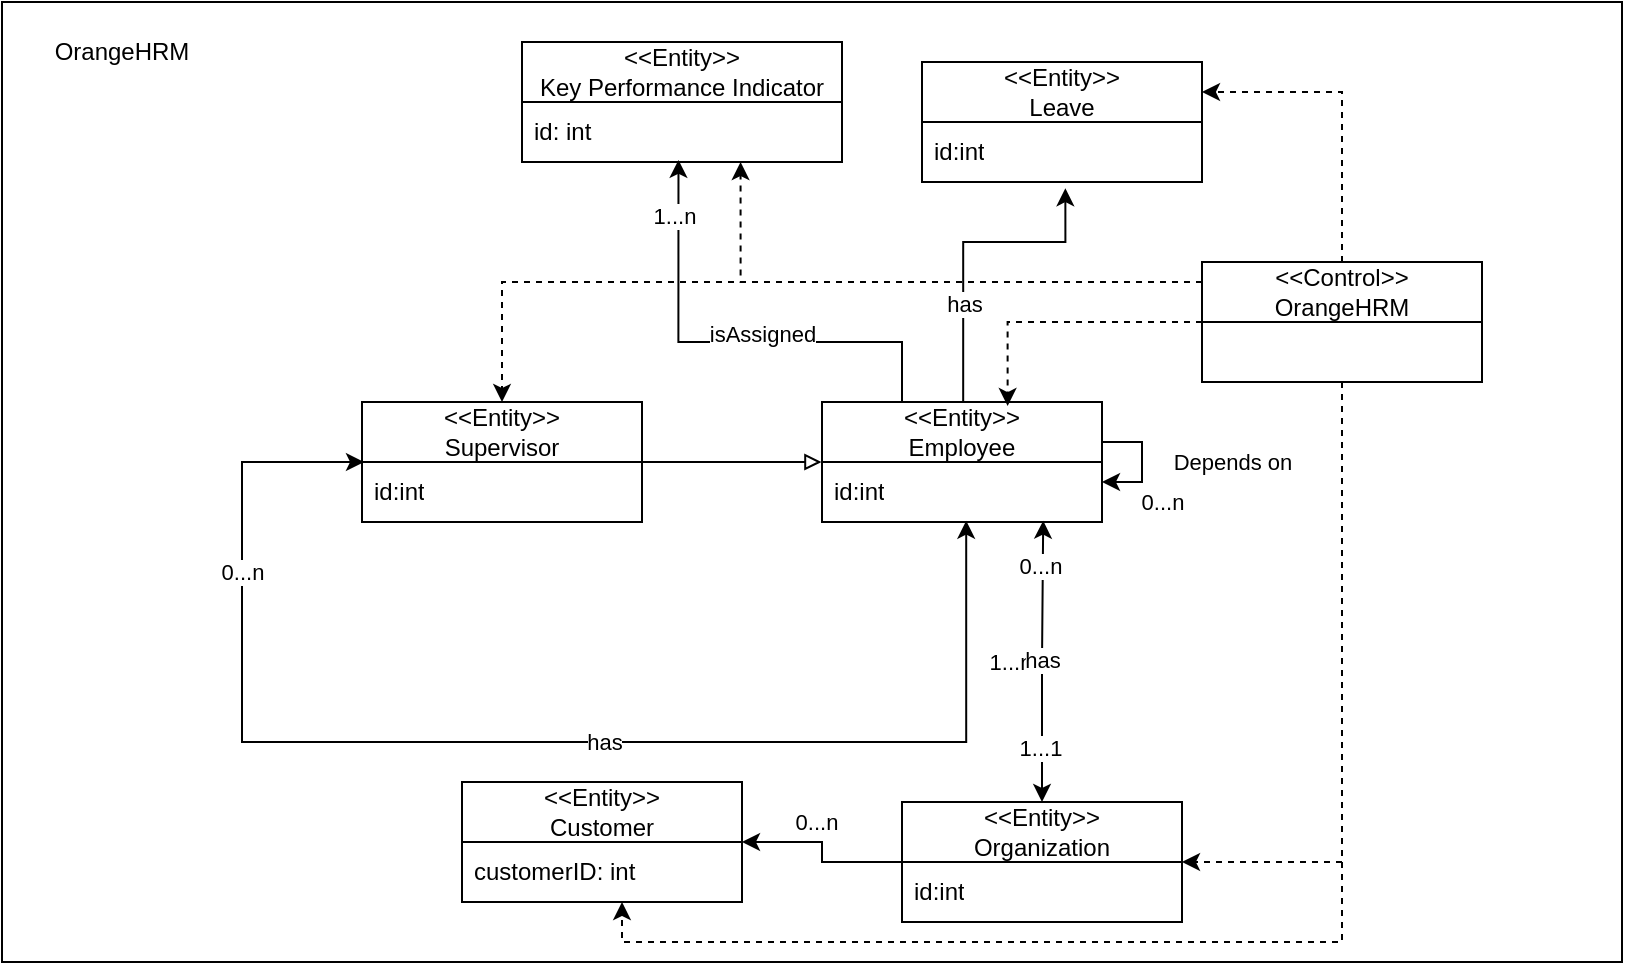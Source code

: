 <mxfile version="24.1.0" type="device">
  <diagram name="Seite-1" id="T8kUpKk5uT6TYN9VajuS">
    <mxGraphModel dx="1430" dy="763" grid="1" gridSize="10" guides="1" tooltips="1" connect="1" arrows="1" fold="1" page="1" pageScale="1" pageWidth="827" pageHeight="1169" math="0" shadow="0">
      <root>
        <mxCell id="0" />
        <mxCell id="1" parent="0" />
        <mxCell id="eahgXWWQLo00gc5rRMP3-1" value="" style="rounded=0;whiteSpace=wrap;html=1;" vertex="1" parent="1">
          <mxGeometry x="270" y="200" width="810" height="480" as="geometry" />
        </mxCell>
        <mxCell id="eahgXWWQLo00gc5rRMP3-2" value="OrangeHRM" style="text;html=1;align=center;verticalAlign=middle;whiteSpace=wrap;rounded=0;" vertex="1" parent="1">
          <mxGeometry x="300" y="210" width="60" height="30" as="geometry" />
        </mxCell>
        <mxCell id="eahgXWWQLo00gc5rRMP3-3" style="edgeStyle=orthogonalEdgeStyle;rounded=0;orthogonalLoop=1;jettySize=auto;html=1;entryX=0.512;entryY=1.103;entryDx=0;entryDy=0;entryPerimeter=0;" edge="1" parent="1" target="eahgXWWQLo00gc5rRMP3-18">
          <mxGeometry relative="1" as="geometry">
            <mxPoint x="750.589" y="400" as="sourcePoint" />
            <mxPoint x="870" y="322.58" as="targetPoint" />
            <Array as="points">
              <mxPoint x="751" y="320" />
              <mxPoint x="802" y="320" />
            </Array>
          </mxGeometry>
        </mxCell>
        <mxCell id="eahgXWWQLo00gc5rRMP3-4" value="has" style="edgeLabel;html=1;align=center;verticalAlign=middle;resizable=0;points=[];" vertex="1" connectable="0" parent="eahgXWWQLo00gc5rRMP3-3">
          <mxGeometry x="-0.374" relative="1" as="geometry">
            <mxPoint as="offset" />
          </mxGeometry>
        </mxCell>
        <mxCell id="eahgXWWQLo00gc5rRMP3-5" value="&lt;div&gt;&amp;lt;&amp;lt;Entity&amp;gt;&amp;gt;&lt;/div&gt;Employee" style="swimlane;fontStyle=0;childLayout=stackLayout;horizontal=1;startSize=30;horizontalStack=0;resizeParent=1;resizeParentMax=0;resizeLast=0;collapsible=1;marginBottom=0;whiteSpace=wrap;html=1;" vertex="1" parent="1">
          <mxGeometry x="680" y="400" width="140" height="60" as="geometry" />
        </mxCell>
        <mxCell id="eahgXWWQLo00gc5rRMP3-6" value="id:int" style="text;strokeColor=none;fillColor=none;align=left;verticalAlign=middle;spacingLeft=4;spacingRight=4;overflow=hidden;points=[[0,0.5],[1,0.5]];portConstraint=eastwest;rotatable=0;whiteSpace=wrap;html=1;" vertex="1" parent="eahgXWWQLo00gc5rRMP3-5">
          <mxGeometry y="30" width="140" height="30" as="geometry" />
        </mxCell>
        <mxCell id="eahgXWWQLo00gc5rRMP3-7" value="&lt;div&gt;&amp;lt;&amp;lt;Entity&amp;gt;&amp;gt;&lt;/div&gt;Supervisor" style="swimlane;fontStyle=0;childLayout=stackLayout;horizontal=1;startSize=30;horizontalStack=0;resizeParent=1;resizeParentMax=0;resizeLast=0;collapsible=1;marginBottom=0;whiteSpace=wrap;html=1;" vertex="1" parent="1">
          <mxGeometry x="450" y="400" width="140" height="60" as="geometry" />
        </mxCell>
        <mxCell id="eahgXWWQLo00gc5rRMP3-8" value="id:int" style="text;strokeColor=none;fillColor=none;align=left;verticalAlign=middle;spacingLeft=4;spacingRight=4;overflow=hidden;points=[[0,0.5],[1,0.5]];portConstraint=eastwest;rotatable=0;whiteSpace=wrap;html=1;" vertex="1" parent="eahgXWWQLo00gc5rRMP3-7">
          <mxGeometry y="30" width="140" height="30" as="geometry" />
        </mxCell>
        <mxCell id="eahgXWWQLo00gc5rRMP3-9" style="edgeStyle=orthogonalEdgeStyle;rounded=0;orthogonalLoop=1;jettySize=auto;html=1;entryX=-0.002;entryY=0;entryDx=0;entryDy=0;entryPerimeter=0;endArrow=block;endFill=0;strokeWidth=1;" edge="1" parent="1" source="eahgXWWQLo00gc5rRMP3-7" target="eahgXWWQLo00gc5rRMP3-6">
          <mxGeometry relative="1" as="geometry">
            <Array as="points">
              <mxPoint x="620" y="430" />
              <mxPoint x="620" y="430" />
            </Array>
          </mxGeometry>
        </mxCell>
        <mxCell id="eahgXWWQLo00gc5rRMP3-10" style="edgeStyle=orthogonalEdgeStyle;rounded=0;orthogonalLoop=1;jettySize=auto;html=1;startArrow=classic;startFill=1;exitX=0.515;exitY=0.978;exitDx=0;exitDy=0;exitPerimeter=0;" edge="1" parent="1" source="eahgXWWQLo00gc5rRMP3-6">
          <mxGeometry relative="1" as="geometry">
            <mxPoint x="451" y="430" as="targetPoint" />
            <Array as="points">
              <mxPoint x="752" y="570" />
              <mxPoint x="390" y="570" />
              <mxPoint x="390" y="430" />
            </Array>
          </mxGeometry>
        </mxCell>
        <mxCell id="eahgXWWQLo00gc5rRMP3-11" value="has" style="edgeLabel;html=1;align=center;verticalAlign=middle;resizable=0;points=[];" vertex="1" connectable="0" parent="eahgXWWQLo00gc5rRMP3-10">
          <mxGeometry x="-0.288" y="-2" relative="1" as="geometry">
            <mxPoint x="-52" y="2" as="offset" />
          </mxGeometry>
        </mxCell>
        <mxCell id="eahgXWWQLo00gc5rRMP3-12" value="0...n" style="edgeLabel;html=1;align=center;verticalAlign=middle;resizable=0;points=[];" vertex="1" connectable="0" parent="eahgXWWQLo00gc5rRMP3-10">
          <mxGeometry x="0.736" y="-2" relative="1" as="geometry">
            <mxPoint x="-2" y="27" as="offset" />
          </mxGeometry>
        </mxCell>
        <mxCell id="eahgXWWQLo00gc5rRMP3-13" value="1...n" style="edgeLabel;html=1;align=center;verticalAlign=middle;resizable=0;points=[];" vertex="1" connectable="0" parent="eahgXWWQLo00gc5rRMP3-10">
          <mxGeometry x="-0.586" y="-1" relative="1" as="geometry">
            <mxPoint x="50" y="-39" as="offset" />
          </mxGeometry>
        </mxCell>
        <mxCell id="eahgXWWQLo00gc5rRMP3-14" style="edgeStyle=orthogonalEdgeStyle;rounded=0;orthogonalLoop=1;jettySize=auto;html=1;elbow=horizontal;" edge="1" parent="1" source="eahgXWWQLo00gc5rRMP3-5" target="eahgXWWQLo00gc5rRMP3-5">
          <mxGeometry relative="1" as="geometry" />
        </mxCell>
        <mxCell id="eahgXWWQLo00gc5rRMP3-15" value="Depends on" style="edgeLabel;html=1;align=center;verticalAlign=middle;resizable=0;points=[];" vertex="1" connectable="0" parent="eahgXWWQLo00gc5rRMP3-14">
          <mxGeometry x="-0.42" relative="1" as="geometry">
            <mxPoint x="47" y="10" as="offset" />
          </mxGeometry>
        </mxCell>
        <mxCell id="eahgXWWQLo00gc5rRMP3-16" value="0...n" style="edgeLabel;html=1;align=center;verticalAlign=middle;resizable=0;points=[];" vertex="1" connectable="0" parent="eahgXWWQLo00gc5rRMP3-14">
          <mxGeometry x="-0.667" y="3" relative="1" as="geometry">
            <mxPoint x="20" y="33" as="offset" />
          </mxGeometry>
        </mxCell>
        <mxCell id="eahgXWWQLo00gc5rRMP3-17" value="&lt;div&gt;&amp;lt;&amp;lt;Entity&amp;gt;&amp;gt;&lt;/div&gt;Leave" style="swimlane;fontStyle=0;childLayout=stackLayout;horizontal=1;startSize=30;horizontalStack=0;resizeParent=1;resizeParentMax=0;resizeLast=0;collapsible=1;marginBottom=0;whiteSpace=wrap;html=1;" vertex="1" parent="1">
          <mxGeometry x="730" y="230" width="140" height="60" as="geometry" />
        </mxCell>
        <mxCell id="eahgXWWQLo00gc5rRMP3-18" value="id:int" style="text;strokeColor=none;fillColor=none;align=left;verticalAlign=middle;spacingLeft=4;spacingRight=4;overflow=hidden;points=[[0,0.5],[1,0.5]];portConstraint=eastwest;rotatable=0;whiteSpace=wrap;html=1;" vertex="1" parent="eahgXWWQLo00gc5rRMP3-17">
          <mxGeometry y="30" width="140" height="30" as="geometry" />
        </mxCell>
        <mxCell id="eahgXWWQLo00gc5rRMP3-19" value="&lt;div&gt;&amp;lt;&amp;lt;Entity&amp;gt;&amp;gt;&lt;/div&gt;Customer" style="swimlane;fontStyle=0;childLayout=stackLayout;horizontal=1;startSize=30;horizontalStack=0;resizeParent=1;resizeParentMax=0;resizeLast=0;collapsible=1;marginBottom=0;whiteSpace=wrap;html=1;" vertex="1" parent="1">
          <mxGeometry x="500" y="590" width="140" height="60" as="geometry" />
        </mxCell>
        <mxCell id="eahgXWWQLo00gc5rRMP3-20" value="customerID: int" style="text;strokeColor=none;fillColor=none;align=left;verticalAlign=middle;spacingLeft=4;spacingRight=4;overflow=hidden;points=[[0,0.5],[1,0.5]];portConstraint=eastwest;rotatable=0;whiteSpace=wrap;html=1;" vertex="1" parent="eahgXWWQLo00gc5rRMP3-19">
          <mxGeometry y="30" width="140" height="30" as="geometry" />
        </mxCell>
        <mxCell id="eahgXWWQLo00gc5rRMP3-21" value="&lt;div&gt;&amp;lt;&amp;lt;Entity&amp;gt;&amp;gt;&lt;/div&gt;Key Performance Indicator" style="swimlane;fontStyle=0;childLayout=stackLayout;horizontal=1;startSize=30;horizontalStack=0;resizeParent=1;resizeParentMax=0;resizeLast=0;collapsible=1;marginBottom=0;whiteSpace=wrap;html=1;" vertex="1" parent="1">
          <mxGeometry x="530" y="220" width="160" height="60" as="geometry" />
        </mxCell>
        <mxCell id="eahgXWWQLo00gc5rRMP3-22" value="id: int" style="text;strokeColor=none;fillColor=none;align=left;verticalAlign=middle;spacingLeft=4;spacingRight=4;overflow=hidden;points=[[0,0.5],[1,0.5]];portConstraint=eastwest;rotatable=0;whiteSpace=wrap;html=1;" vertex="1" parent="eahgXWWQLo00gc5rRMP3-21">
          <mxGeometry y="30" width="160" height="30" as="geometry" />
        </mxCell>
        <mxCell id="eahgXWWQLo00gc5rRMP3-23" style="edgeStyle=orthogonalEdgeStyle;rounded=0;orthogonalLoop=1;jettySize=auto;html=1;entryX=0.489;entryY=0.965;entryDx=0;entryDy=0;entryPerimeter=0;" edge="1" parent="1" source="eahgXWWQLo00gc5rRMP3-5" target="eahgXWWQLo00gc5rRMP3-22">
          <mxGeometry relative="1" as="geometry">
            <Array as="points">
              <mxPoint x="720" y="370" />
              <mxPoint x="608" y="370" />
            </Array>
          </mxGeometry>
        </mxCell>
        <mxCell id="eahgXWWQLo00gc5rRMP3-24" value="isAssigned" style="edgeLabel;html=1;align=center;verticalAlign=middle;resizable=0;points=[];" vertex="1" connectable="0" parent="eahgXWWQLo00gc5rRMP3-23">
          <mxGeometry x="0.277" y="-2" relative="1" as="geometry">
            <mxPoint x="40" y="2" as="offset" />
          </mxGeometry>
        </mxCell>
        <mxCell id="eahgXWWQLo00gc5rRMP3-25" value="1...n" style="edgeLabel;html=1;align=center;verticalAlign=middle;resizable=0;points=[];" vertex="1" connectable="0" parent="eahgXWWQLo00gc5rRMP3-23">
          <mxGeometry x="0.763" y="2" relative="1" as="geometry">
            <mxPoint as="offset" />
          </mxGeometry>
        </mxCell>
        <mxCell id="eahgXWWQLo00gc5rRMP3-26" style="edgeStyle=orthogonalEdgeStyle;rounded=0;orthogonalLoop=1;jettySize=auto;html=1;entryX=1;entryY=0.5;entryDx=0;entryDy=0;" edge="1" parent="1" source="eahgXWWQLo00gc5rRMP3-28" target="eahgXWWQLo00gc5rRMP3-19">
          <mxGeometry relative="1" as="geometry" />
        </mxCell>
        <mxCell id="eahgXWWQLo00gc5rRMP3-27" value="0...n" style="edgeLabel;html=1;align=center;verticalAlign=middle;resizable=0;points=[];" vertex="1" connectable="0" parent="eahgXWWQLo00gc5rRMP3-26">
          <mxGeometry x="0.309" y="-2" relative="1" as="geometry">
            <mxPoint x="6" y="-8" as="offset" />
          </mxGeometry>
        </mxCell>
        <mxCell id="eahgXWWQLo00gc5rRMP3-28" value="&lt;div&gt;&amp;lt;&amp;lt;Entity&amp;gt;&amp;gt;&lt;/div&gt;Organization" style="swimlane;fontStyle=0;childLayout=stackLayout;horizontal=1;startSize=30;horizontalStack=0;resizeParent=1;resizeParentMax=0;resizeLast=0;collapsible=1;marginBottom=0;whiteSpace=wrap;html=1;" vertex="1" parent="1">
          <mxGeometry x="720" y="600" width="140" height="60" as="geometry" />
        </mxCell>
        <mxCell id="eahgXWWQLo00gc5rRMP3-29" value="id:int" style="text;strokeColor=none;fillColor=none;align=left;verticalAlign=middle;spacingLeft=4;spacingRight=4;overflow=hidden;points=[[0,0.5],[1,0.5]];portConstraint=eastwest;rotatable=0;whiteSpace=wrap;html=1;" vertex="1" parent="eahgXWWQLo00gc5rRMP3-28">
          <mxGeometry y="30" width="140" height="30" as="geometry" />
        </mxCell>
        <mxCell id="eahgXWWQLo00gc5rRMP3-30" style="edgeStyle=orthogonalEdgeStyle;rounded=0;orthogonalLoop=1;jettySize=auto;html=1;entryX=0.79;entryY=0.978;entryDx=0;entryDy=0;entryPerimeter=0;endArrow=classic;endFill=1;startArrow=classic;startFill=1;" edge="1" parent="1" source="eahgXWWQLo00gc5rRMP3-28" target="eahgXWWQLo00gc5rRMP3-6">
          <mxGeometry relative="1" as="geometry" />
        </mxCell>
        <mxCell id="eahgXWWQLo00gc5rRMP3-31" value="0...n" style="edgeLabel;html=1;align=center;verticalAlign=middle;resizable=0;points=[];" vertex="1" connectable="0" parent="eahgXWWQLo00gc5rRMP3-30">
          <mxGeometry x="0.676" y="2" relative="1" as="geometry">
            <mxPoint as="offset" />
          </mxGeometry>
        </mxCell>
        <mxCell id="eahgXWWQLo00gc5rRMP3-32" value="1...1" style="edgeLabel;html=1;align=center;verticalAlign=middle;resizable=0;points=[];" vertex="1" connectable="0" parent="eahgXWWQLo00gc5rRMP3-30">
          <mxGeometry x="-0.615" y="1" relative="1" as="geometry">
            <mxPoint as="offset" />
          </mxGeometry>
        </mxCell>
        <mxCell id="eahgXWWQLo00gc5rRMP3-33" value="has" style="edgeLabel;html=1;align=center;verticalAlign=middle;resizable=0;points=[];" vertex="1" connectable="0" parent="eahgXWWQLo00gc5rRMP3-30">
          <mxGeometry x="0.148" y="3" relative="1" as="geometry">
            <mxPoint x="2" y="9" as="offset" />
          </mxGeometry>
        </mxCell>
        <mxCell id="eahgXWWQLo00gc5rRMP3-37" style="edgeStyle=orthogonalEdgeStyle;rounded=0;orthogonalLoop=1;jettySize=auto;html=1;entryX=1;entryY=0.25;entryDx=0;entryDy=0;dashed=1;" edge="1" parent="1" source="eahgXWWQLo00gc5rRMP3-34" target="eahgXWWQLo00gc5rRMP3-17">
          <mxGeometry relative="1" as="geometry" />
        </mxCell>
        <mxCell id="eahgXWWQLo00gc5rRMP3-38" style="edgeStyle=orthogonalEdgeStyle;rounded=0;orthogonalLoop=1;jettySize=auto;html=1;entryX=1;entryY=0.5;entryDx=0;entryDy=0;dashed=1;" edge="1" parent="1" source="eahgXWWQLo00gc5rRMP3-34" target="eahgXWWQLo00gc5rRMP3-28">
          <mxGeometry relative="1" as="geometry">
            <Array as="points">
              <mxPoint x="940" y="630" />
            </Array>
          </mxGeometry>
        </mxCell>
        <mxCell id="eahgXWWQLo00gc5rRMP3-39" style="edgeStyle=orthogonalEdgeStyle;rounded=0;orthogonalLoop=1;jettySize=auto;html=1;dashed=1;" edge="1" parent="1" source="eahgXWWQLo00gc5rRMP3-34" target="eahgXWWQLo00gc5rRMP3-19">
          <mxGeometry relative="1" as="geometry">
            <Array as="points">
              <mxPoint x="940" y="670" />
              <mxPoint x="580" y="670" />
            </Array>
          </mxGeometry>
        </mxCell>
        <mxCell id="eahgXWWQLo00gc5rRMP3-40" style="edgeStyle=orthogonalEdgeStyle;rounded=0;orthogonalLoop=1;jettySize=auto;html=1;entryX=0.5;entryY=0;entryDx=0;entryDy=0;dashed=1;" edge="1" parent="1" source="eahgXWWQLo00gc5rRMP3-34" target="eahgXWWQLo00gc5rRMP3-7">
          <mxGeometry relative="1" as="geometry">
            <Array as="points">
              <mxPoint x="520" y="340" />
            </Array>
          </mxGeometry>
        </mxCell>
        <mxCell id="eahgXWWQLo00gc5rRMP3-34" value="&lt;div&gt;&amp;lt;&amp;lt;Control&amp;gt;&amp;gt;&lt;/div&gt;OrangeHRM" style="swimlane;fontStyle=0;childLayout=stackLayout;horizontal=1;startSize=30;horizontalStack=0;resizeParent=1;resizeParentMax=0;resizeLast=0;collapsible=1;marginBottom=0;whiteSpace=wrap;html=1;" vertex="1" parent="1">
          <mxGeometry x="870" y="330" width="140" height="60" as="geometry" />
        </mxCell>
        <mxCell id="eahgXWWQLo00gc5rRMP3-36" style="edgeStyle=orthogonalEdgeStyle;rounded=0;orthogonalLoop=1;jettySize=auto;html=1;entryX=0.663;entryY=0.034;entryDx=0;entryDy=0;entryPerimeter=0;dashed=1;" edge="1" parent="1" source="eahgXWWQLo00gc5rRMP3-34" target="eahgXWWQLo00gc5rRMP3-5">
          <mxGeometry relative="1" as="geometry">
            <Array as="points">
              <mxPoint x="773" y="360" />
            </Array>
          </mxGeometry>
        </mxCell>
        <mxCell id="eahgXWWQLo00gc5rRMP3-41" style="edgeStyle=orthogonalEdgeStyle;rounded=0;orthogonalLoop=1;jettySize=auto;html=1;entryX=0.683;entryY=1;entryDx=0;entryDy=0;entryPerimeter=0;dashed=1;" edge="1" parent="1" target="eahgXWWQLo00gc5rRMP3-22">
          <mxGeometry relative="1" as="geometry">
            <mxPoint x="870" y="340" as="sourcePoint" />
            <mxPoint x="639.24" y="290.0" as="targetPoint" />
            <Array as="points">
              <mxPoint x="639" y="340" />
            </Array>
          </mxGeometry>
        </mxCell>
      </root>
    </mxGraphModel>
  </diagram>
</mxfile>
